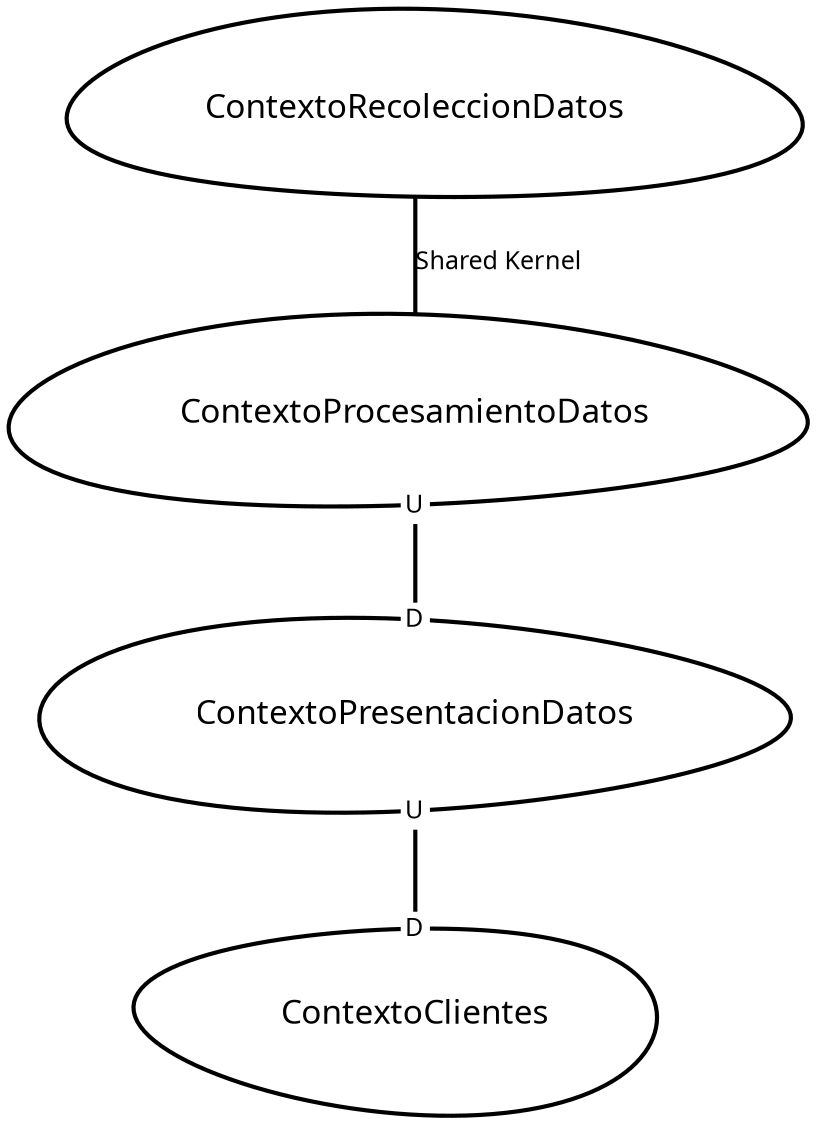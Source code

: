 digraph "ContextMapGraph" {
graph ["imagepath"="/tmp/GraphvizJava"]
"ContextoClientes" ["margin"="0.3","orientation"="319","shape"="egg","fontsize"="16","style"="bold","label"="ContextoClientes\n","fontname"="sans-serif"]
"ContextoPresentacionDatos" ["margin"="0.3","orientation"="267","shape"="egg","fontsize"="16","style"="bold","label"="ContextoPresentacionDatos\n","fontname"="sans-serif"]
"ContextoProcesamientoDatos" ["margin"="0.3","orientation"="253","shape"="egg","fontsize"="16","style"="bold","label"="ContextoProcesamientoDatos\n","fontname"="sans-serif"]
"ContextoRecoleccionDatos" ["margin"="0.3","orientation"="123","shape"="egg","fontsize"="16","style"="bold","label"="ContextoRecoleccionDatos\n","fontname"="sans-serif"]
"ContextoPresentacionDatos" -> "ContextoClientes" ["headlabel"=<<table cellspacing="0" cellborder="0" border="0">
<tr><td bgcolor="white">D</td></tr>
</table>>,"labeldistance"="0","fontsize"="12","taillabel"=<<table cellspacing="0" cellborder="0" border="0">
<tr><td bgcolor="white">U</td></tr>
</table>>,"style"="bold","label"="                                        ","dir"="none","fontname"="sans-serif"]
"ContextoProcesamientoDatos" -> "ContextoPresentacionDatos" ["headlabel"=<<table cellspacing="0" cellborder="0" border="0">
<tr><td bgcolor="white">D</td></tr>
</table>>,"labeldistance"="0","fontsize"="12","taillabel"=<<table cellspacing="0" cellborder="0" border="0">
<tr><td bgcolor="white">U</td></tr>
</table>>,"style"="bold","label"="                                        ","dir"="none","fontname"="sans-serif"]
"ContextoRecoleccionDatos" -> "ContextoProcesamientoDatos" ["fontsize"="12","style"="bold","label"="Shared Kernel","dir"="none","fontname"="sans-serif"]
}